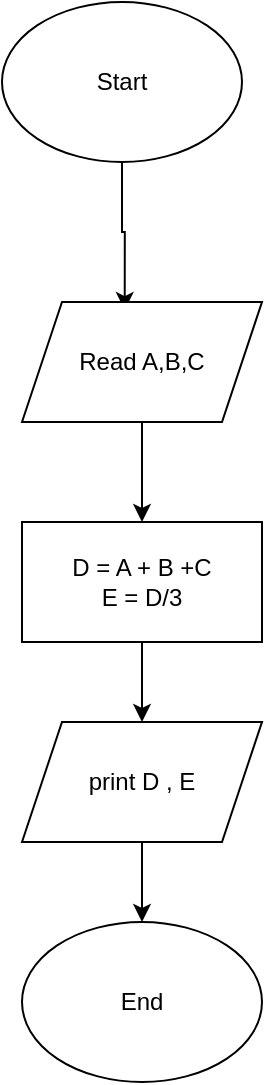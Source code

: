 <mxfile version="15.8.8" type="device"><diagram id="8L5gQByviUT-rDa80u-N" name="Page-1"><mxGraphModel dx="782" dy="568" grid="1" gridSize="10" guides="1" tooltips="1" connect="1" arrows="1" fold="1" page="1" pageScale="1" pageWidth="850" pageHeight="1100" math="0" shadow="0"><root><mxCell id="0"/><mxCell id="1" parent="0"/><mxCell id="bbAp4MJpwXcG8KUSYhEi-3" style="edgeStyle=orthogonalEdgeStyle;rounded=0;orthogonalLoop=1;jettySize=auto;html=1;entryX=0.428;entryY=0.067;entryDx=0;entryDy=0;entryPerimeter=0;" edge="1" parent="1" source="bbAp4MJpwXcG8KUSYhEi-1" target="bbAp4MJpwXcG8KUSYhEi-2"><mxGeometry relative="1" as="geometry"/></mxCell><mxCell id="bbAp4MJpwXcG8KUSYhEi-1" value="Start" style="ellipse;whiteSpace=wrap;html=1;" vertex="1" parent="1"><mxGeometry x="320" y="20" width="120" height="80" as="geometry"/></mxCell><mxCell id="bbAp4MJpwXcG8KUSYhEi-4" style="edgeStyle=orthogonalEdgeStyle;rounded=0;orthogonalLoop=1;jettySize=auto;html=1;" edge="1" parent="1" source="bbAp4MJpwXcG8KUSYhEi-2" target="bbAp4MJpwXcG8KUSYhEi-5"><mxGeometry relative="1" as="geometry"><mxPoint x="390" y="310" as="targetPoint"/></mxGeometry></mxCell><mxCell id="bbAp4MJpwXcG8KUSYhEi-2" value="Read A,B,C" style="shape=parallelogram;perimeter=parallelogramPerimeter;whiteSpace=wrap;html=1;fixedSize=1;" vertex="1" parent="1"><mxGeometry x="330" y="170" width="120" height="60" as="geometry"/></mxCell><mxCell id="bbAp4MJpwXcG8KUSYhEi-6" style="edgeStyle=orthogonalEdgeStyle;rounded=0;orthogonalLoop=1;jettySize=auto;html=1;" edge="1" parent="1" source="bbAp4MJpwXcG8KUSYhEi-5" target="bbAp4MJpwXcG8KUSYhEi-7"><mxGeometry relative="1" as="geometry"><mxPoint x="390" y="430" as="targetPoint"/></mxGeometry></mxCell><mxCell id="bbAp4MJpwXcG8KUSYhEi-5" value="D = A + B +C&lt;br&gt;E = D/3" style="rounded=0;whiteSpace=wrap;html=1;" vertex="1" parent="1"><mxGeometry x="330" y="280" width="120" height="60" as="geometry"/></mxCell><mxCell id="bbAp4MJpwXcG8KUSYhEi-8" style="edgeStyle=orthogonalEdgeStyle;rounded=0;orthogonalLoop=1;jettySize=auto;html=1;" edge="1" parent="1" source="bbAp4MJpwXcG8KUSYhEi-7" target="bbAp4MJpwXcG8KUSYhEi-9"><mxGeometry relative="1" as="geometry"><mxPoint x="390" y="510" as="targetPoint"/></mxGeometry></mxCell><mxCell id="bbAp4MJpwXcG8KUSYhEi-7" value="print D , E" style="shape=parallelogram;perimeter=parallelogramPerimeter;whiteSpace=wrap;html=1;fixedSize=1;" vertex="1" parent="1"><mxGeometry x="330" y="380" width="120" height="60" as="geometry"/></mxCell><mxCell id="bbAp4MJpwXcG8KUSYhEi-9" value="End" style="ellipse;whiteSpace=wrap;html=1;" vertex="1" parent="1"><mxGeometry x="330" y="480" width="120" height="80" as="geometry"/></mxCell></root></mxGraphModel></diagram></mxfile>